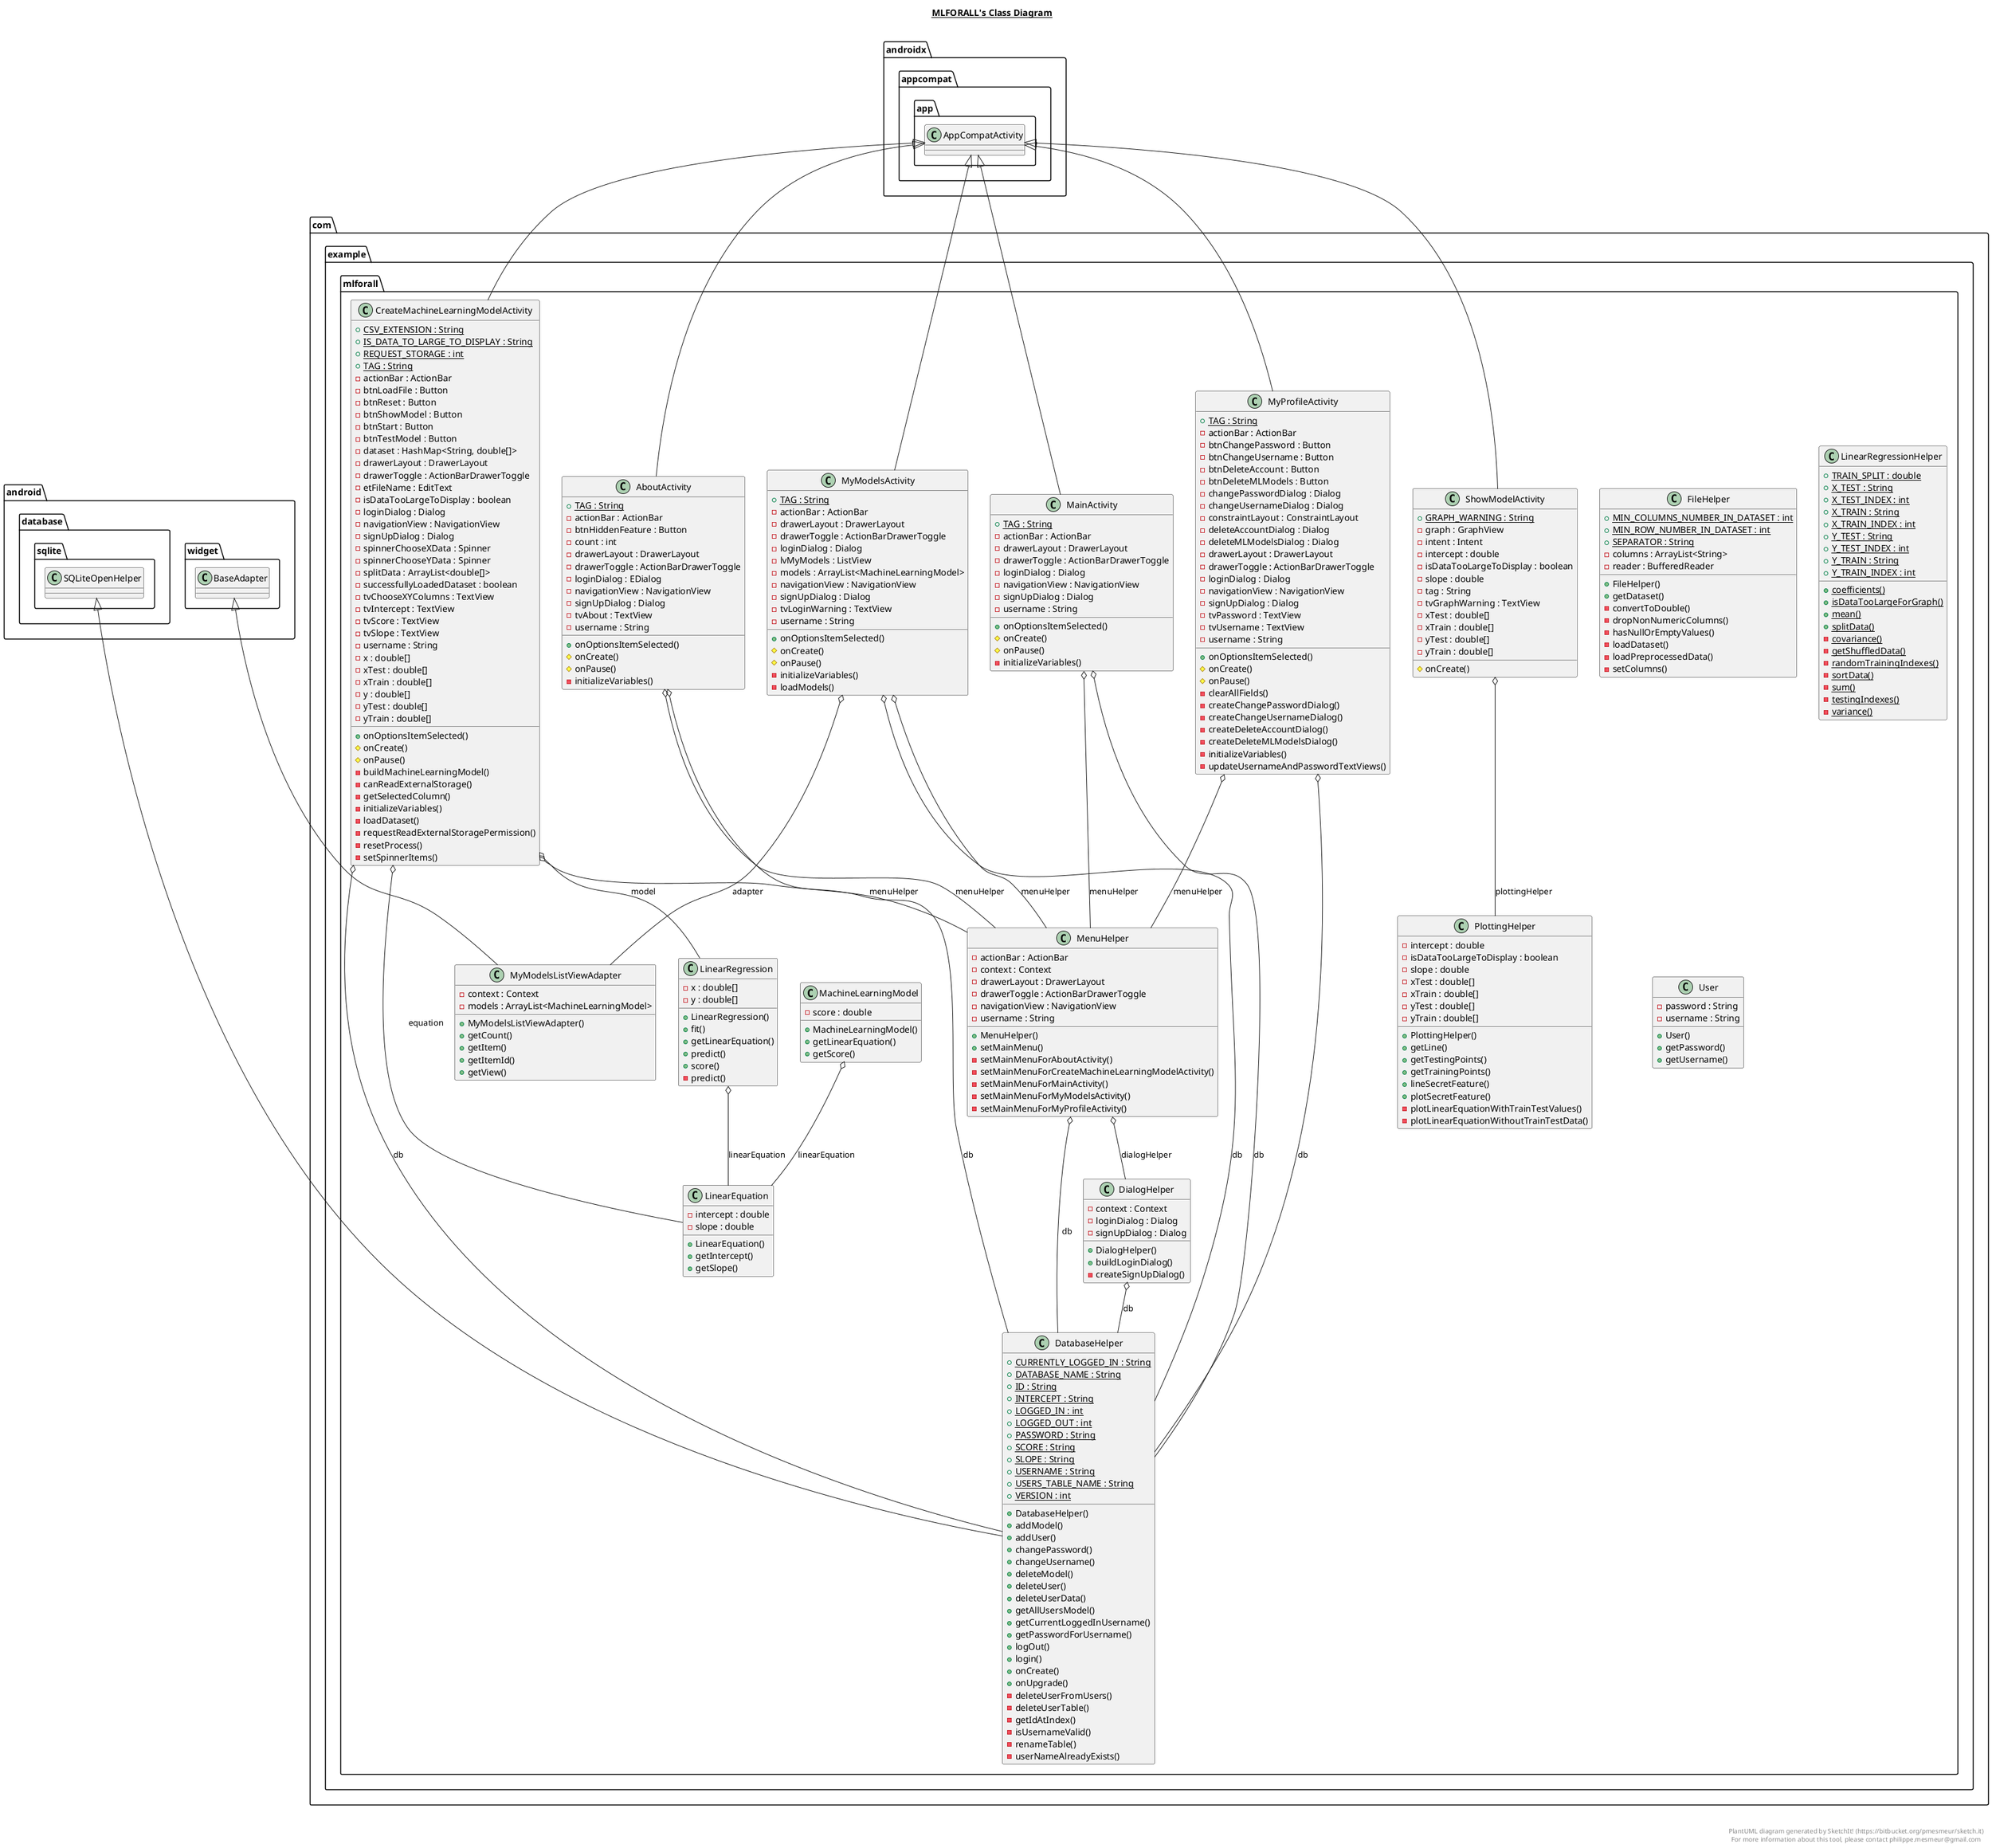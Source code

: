 @startuml

title __MLFORALL's Class Diagram__\n

  namespace com.example.mlforall {
    class com.example.mlforall.AboutActivity {
        {static} + TAG : String
        - actionBar : ActionBar
        - btnHiddenFeature : Button
        - count : int
        - drawerLayout : DrawerLayout
        - drawerToggle : ActionBarDrawerToggle
        - loginDialog : EDialog
        - navigationView : NavigationView
        - signUpDialog : Dialog
        - tvAbout : TextView
        - username : String
        + onOptionsItemSelected()
        # onCreate()
        # onPause()
        - initializeVariables()
    }
  }
  

  namespace com.example.mlforall {
    class com.example.mlforall.CreateMachineLearningModelActivity {
        {static} + CSV_EXTENSION : String
        {static} + IS_DATA_TO_LARGE_TO_DISPLAY : String
        {static} + REQUEST_STORAGE : int
        {static} + TAG : String
        - actionBar : ActionBar
        - btnLoadFile : Button
        - btnReset : Button
        - btnShowModel : Button
        - btnStart : Button
        - btnTestModel : Button
        - dataset : HashMap<String, double[]>
        - drawerLayout : DrawerLayout
        - drawerToggle : ActionBarDrawerToggle
        - etFileName : EditText
        - isDataTooLargeToDisplay : boolean
        - loginDialog : Dialog
        - navigationView : NavigationView
        - signUpDialog : Dialog
        - spinnerChooseXData : Spinner
        - spinnerChooseYData : Spinner
        - splitData : ArrayList<double[]>
        - successfullyLoadedDataset : boolean
        - tvChooseXYColumns : TextView
        - tvIntercept : TextView
        - tvScore : TextView
        - tvSlope : TextView
        - username : String
        - x : double[]
        - xTest : double[]
        - xTrain : double[]
        - y : double[]
        - yTest : double[]
        - yTrain : double[]
        + onOptionsItemSelected()
        # onCreate()
        # onPause()
        - buildMachineLearningModel()
        - canReadExternalStorage()
        - getSelectedColumn()
        - initializeVariables()
        - loadDataset()
        - requestReadExternalStoragePermission()
        - resetProcess()
        - setSpinnerItems()
    }
  }
  

  namespace com.example.mlforall {
    class com.example.mlforall.DatabaseHelper {
        {static} + CURRENTLY_LOGGED_IN : String
        {static} + DATABASE_NAME : String
        {static} + ID : String
        {static} + INTERCEPT : String
        {static} + LOGGED_IN : int
        {static} + LOGGED_OUT : int
        {static} + PASSWORD : String
        {static} + SCORE : String
        {static} + SLOPE : String
        {static} + USERNAME : String
        {static} + USERS_TABLE_NAME : String
        {static} + VERSION : int
        + DatabaseHelper()
        + addModel()
        + addUser()
        + changePassword()
        + changeUsername()
        + deleteModel()
        + deleteUser()
        + deleteUserData()
        + getAllUsersModel()
        + getCurrentLoggedInUsername()
        + getPasswordForUsername()
        + logOut()
        + login()
        + onCreate()
        + onUpgrade()
        - deleteUserFromUsers()
        - deleteUserTable()
        - getIdAtIndex()
        - isUsernameValid()
        - renameTable()
        - userNameAlreadyExists()
    }
  }
  

  namespace com.example.mlforall {
    class com.example.mlforall.DialogHelper {
        - context : Context
        - loginDialog : Dialog
        - signUpDialog : Dialog
        + DialogHelper()
        + buildLoginDialog()
        - createSignUpDialog()
    }
  }
  

  namespace com.example.mlforall {
    class com.example.mlforall.FileHelper {
        {static} + MIN_COLUMNS_NUMBER_IN_DATASET : int
        {static} + MIN_ROW_NUMBER_IN_DATASET : int
        {static} + SEPARATOR : String
        - columns : ArrayList<String>
        - reader : BufferedReader
        + FileHelper()
        + getDataset()
        - convertToDouble()
        - dropNonNumericColumns()
        - hasNullOrEmptyValues()
        - loadDataset()
        - loadPreprocessedData()
        - setColumns()
    }
  }
  

  namespace com.example.mlforall {
    class com.example.mlforall.LinearEquation {
        - intercept : double
        - slope : double
        + LinearEquation()
        + getIntercept()
        + getSlope()
    }
  }
  

  namespace com.example.mlforall {
    class com.example.mlforall.LinearRegression {
        - x : double[]
        - y : double[]
        + LinearRegression()
        + fit()
        + getLinearEquation()
        + predict()
        + score()
        - predict()
    }
  }
  

  namespace com.example.mlforall {
    class com.example.mlforall.LinearRegressionHelper {
        {static} + TRAIN_SPLIT : double
        {static} + X_TEST : String
        {static} + X_TEST_INDEX : int
        {static} + X_TRAIN : String
        {static} + X_TRAIN_INDEX : int
        {static} + Y_TEST : String
        {static} + Y_TEST_INDEX : int
        {static} + Y_TRAIN : String
        {static} + Y_TRAIN_INDEX : int
        {static} + coefficients()
        {static} + isDataTooLargeForGraph()
        {static} + mean()
        {static} + splitData()
        {static} - covariance()
        {static} - getShuffledData()
        {static} - randomTrainingIndexes()
        {static} - sortData()
        {static} - sum()
        {static} - testingIndexes()
        {static} - variance()
    }
  }
  

  namespace com.example.mlforall {
    class com.example.mlforall.MachineLearningModel {
        - score : double
        + MachineLearningModel()
        + getLinearEquation()
        + getScore()
    }
  }
  

  namespace com.example.mlforall {
    class com.example.mlforall.MainActivity {
        {static} + TAG : String
        - actionBar : ActionBar
        - drawerLayout : DrawerLayout
        - drawerToggle : ActionBarDrawerToggle
        - loginDialog : Dialog
        - navigationView : NavigationView
        - signUpDialog : Dialog
        - username : String
        + onOptionsItemSelected()
        # onCreate()
        # onPause()
        - initializeVariables()
    }
  }
  

  namespace com.example.mlforall {
    class com.example.mlforall.MenuHelper {
        - actionBar : ActionBar
        - context : Context
        - drawerLayout : DrawerLayout
        - drawerToggle : ActionBarDrawerToggle
        - navigationView : NavigationView
        - username : String
        + MenuHelper()
        + setMainMenu()
        - setMainMenuForAboutActivity()
        - setMainMenuForCreateMachineLearningModelActivity()
        - setMainMenuForMainActivity()
        - setMainMenuForMyModelsActivity()
        - setMainMenuForMyProfileActivity()
    }
  }
  

  namespace com.example.mlforall {
    class com.example.mlforall.MyModelsActivity {
        {static} + TAG : String
        - actionBar : ActionBar
        - drawerLayout : DrawerLayout
        - drawerToggle : ActionBarDrawerToggle
        - loginDialog : Dialog
        - lvMyModels : ListView
        - models : ArrayList<MachineLearningModel>
        - navigationView : NavigationView
        - signUpDialog : Dialog
        - tvLoginWarning : TextView
        - username : String
        + onOptionsItemSelected()
        # onCreate()
        # onPause()
        - initializeVariables()
        - loadModels()
    }
  }
  

  namespace com.example.mlforall {
    class com.example.mlforall.MyModelsListViewAdapter {
        - context : Context
        - models : ArrayList<MachineLearningModel>
        + MyModelsListViewAdapter()
        + getCount()
        + getItem()
        + getItemId()
        + getView()
    }
  }
  

  namespace com.example.mlforall {
    class com.example.mlforall.MyProfileActivity {
        {static} + TAG : String
        - actionBar : ActionBar
        - btnChangePassword : Button
        - btnChangeUsername : Button
        - btnDeleteAccount : Button
        - btnDeleteMLModels : Button
        - changePasswordDialog : Dialog
        - changeUsernameDialog : Dialog
        - constraintLayout : ConstraintLayout
        - deleteAccountDialog : Dialog
        - deleteMLModelsDialog : Dialog
        - drawerLayout : DrawerLayout
        - drawerToggle : ActionBarDrawerToggle
        - loginDialog : Dialog
        - navigationView : NavigationView
        - signUpDialog : Dialog
        - tvPassword : TextView
        - tvUsername : TextView
        - username : String
        + onOptionsItemSelected()
        # onCreate()
        # onPause()
        - clearAllFields()
        - createChangePasswordDialog()
        - createChangeUsernameDialog()
        - createDeleteAccountDialog()
        - createDeleteMLModelsDialog()
        - initializeVariables()
        - updateUsernameAndPasswordTextViews()
    }
  }
  

  namespace com.example.mlforall {
    class com.example.mlforall.PlottingHelper {
        - intercept : double
        - isDataTooLargeToDisplay : boolean
        - slope : double
        - xTest : double[]
        - xTrain : double[]
        - yTest : double[]
        - yTrain : double[]
        + PlottingHelper()
        + getLine()
        + getTestingPoints()
        + getTrainingPoints()
        + lineSecretFeature()
        + plotSecretFeature()
        - plotLinearEquationWithTrainTestValues()
        - plotLinearEquationWithoutTrainTestData()
    }
  }
  

  namespace com.example.mlforall {
    class com.example.mlforall.ShowModelActivity {
        {static} + GRAPH_WARNING : String
        - graph : GraphView
        - intent : Intent
        - intercept : double
        - isDataTooLargeToDisplay : boolean
        - slope : double
        - tag : String
        - tvGraphWarning : TextView
        - xTest : double[]
        - xTrain : double[]
        - yTest : double[]
        - yTrain : double[]
        # onCreate()
    }
  }
  

  namespace com.example.mlforall {
    class com.example.mlforall.User {
        - password : String
        - username : String
        + User()
        + getPassword()
        + getUsername()
    }
  }
  

  com.example.mlforall.AboutActivity -up-|> androidx.appcompat.app.AppCompatActivity
  com.example.mlforall.AboutActivity o-- com.example.mlforall.DatabaseHelper : db
  com.example.mlforall.AboutActivity o-- com.example.mlforall.MenuHelper : menuHelper
  com.example.mlforall.CreateMachineLearningModelActivity -up-|> androidx.appcompat.app.AppCompatActivity
  com.example.mlforall.CreateMachineLearningModelActivity o-- com.example.mlforall.DatabaseHelper : db
  com.example.mlforall.CreateMachineLearningModelActivity o-- com.example.mlforall.LinearEquation : equation
  com.example.mlforall.CreateMachineLearningModelActivity o-- com.example.mlforall.MenuHelper : menuHelper
  com.example.mlforall.CreateMachineLearningModelActivity o-- com.example.mlforall.LinearRegression : model
  com.example.mlforall.DatabaseHelper -up-|> android.database.sqlite.SQLiteOpenHelper
  com.example.mlforall.DialogHelper o-- com.example.mlforall.DatabaseHelper : db
  com.example.mlforall.LinearRegression o-- com.example.mlforall.LinearEquation : linearEquation
  com.example.mlforall.MachineLearningModel o-- com.example.mlforall.LinearEquation : linearEquation
  com.example.mlforall.MainActivity -up-|> androidx.appcompat.app.AppCompatActivity
  com.example.mlforall.MainActivity o-- com.example.mlforall.DatabaseHelper : db
  com.example.mlforall.MainActivity o-- com.example.mlforall.MenuHelper : menuHelper
  com.example.mlforall.MenuHelper o-- com.example.mlforall.DatabaseHelper : db
  com.example.mlforall.MenuHelper o-- com.example.mlforall.DialogHelper : dialogHelper
  com.example.mlforall.MyModelsActivity -up-|> androidx.appcompat.app.AppCompatActivity
  com.example.mlforall.MyModelsActivity o-- com.example.mlforall.MyModelsListViewAdapter : adapter
  com.example.mlforall.MyModelsActivity o-- com.example.mlforall.DatabaseHelper : db
  com.example.mlforall.MyModelsActivity o-- com.example.mlforall.MenuHelper : menuHelper
  com.example.mlforall.MyModelsListViewAdapter -up-|> android.widget.BaseAdapter
  com.example.mlforall.MyProfileActivity -up-|> androidx.appcompat.app.AppCompatActivity
  com.example.mlforall.MyProfileActivity o-- com.example.mlforall.DatabaseHelper : db
  com.example.mlforall.MyProfileActivity o-- com.example.mlforall.MenuHelper : menuHelper
  com.example.mlforall.ShowModelActivity -up-|> androidx.appcompat.app.AppCompatActivity
  com.example.mlforall.ShowModelActivity o-- com.example.mlforall.PlottingHelper : plottingHelper


right footer


PlantUML diagram generated by SketchIt! (https://bitbucket.org/pmesmeur/sketch.it)
For more information about this tool, please contact philippe.mesmeur@gmail.com
endfooter

@enduml
